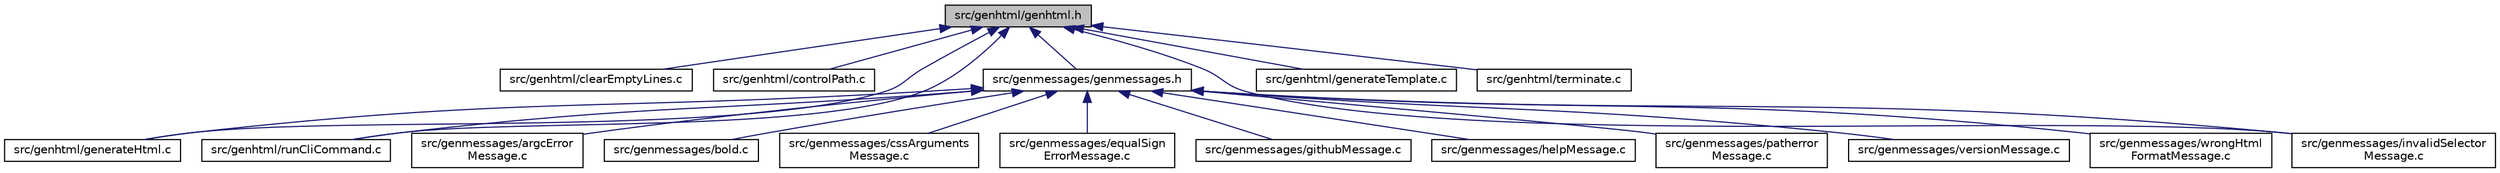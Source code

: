 digraph "src/genhtml/genhtml.h"
{
 // LATEX_PDF_SIZE
  edge [fontname="Helvetica",fontsize="10",labelfontname="Helvetica",labelfontsize="10"];
  node [fontname="Helvetica",fontsize="10",shape=record];
  Node1 [label="src/genhtml/genhtml.h",height=0.2,width=0.4,color="black", fillcolor="grey75", style="filled", fontcolor="black",tooltip=" "];
  Node1 -> Node2 [dir="back",color="midnightblue",fontsize="10",style="solid",fontname="Helvetica"];
  Node2 [label="src/genhtml/clearEmptyLines.c",height=0.2,width=0.4,color="black", fillcolor="white", style="filled",URL="$d9/dfb/clearEmptyLines_8c.html",tooltip=" "];
  Node1 -> Node3 [dir="back",color="midnightblue",fontsize="10",style="solid",fontname="Helvetica"];
  Node3 [label="src/genhtml/controlPath.c",height=0.2,width=0.4,color="black", fillcolor="white", style="filled",URL="$d8/dca/controlPath_8c.html",tooltip=" "];
  Node1 -> Node4 [dir="back",color="midnightblue",fontsize="10",style="solid",fontname="Helvetica"];
  Node4 [label="src/genhtml/generateHtml.c",height=0.2,width=0.4,color="black", fillcolor="white", style="filled",URL="$d5/da3/generateHtml_8c.html",tooltip=" "];
  Node1 -> Node5 [dir="back",color="midnightblue",fontsize="10",style="solid",fontname="Helvetica"];
  Node5 [label="src/genhtml/generateTemplate.c",height=0.2,width=0.4,color="black", fillcolor="white", style="filled",URL="$da/d34/generateTemplate_8c.html",tooltip=" "];
  Node1 -> Node6 [dir="back",color="midnightblue",fontsize="10",style="solid",fontname="Helvetica"];
  Node6 [label="src/genhtml/runCliCommand.c",height=0.2,width=0.4,color="black", fillcolor="white", style="filled",URL="$d8/d32/runCliCommand_8c.html",tooltip=" "];
  Node1 -> Node7 [dir="back",color="midnightblue",fontsize="10",style="solid",fontname="Helvetica"];
  Node7 [label="src/genhtml/terminate.c",height=0.2,width=0.4,color="black", fillcolor="white", style="filled",URL="$dc/d5b/terminate_8c.html",tooltip=" "];
  Node1 -> Node8 [dir="back",color="midnightblue",fontsize="10",style="solid",fontname="Helvetica"];
  Node8 [label="src/genmessages/genmessages.h",height=0.2,width=0.4,color="black", fillcolor="white", style="filled",URL="$d9/d34/genmessages_8h.html",tooltip=" "];
  Node8 -> Node4 [dir="back",color="midnightblue",fontsize="10",style="solid",fontname="Helvetica"];
  Node8 -> Node6 [dir="back",color="midnightblue",fontsize="10",style="solid",fontname="Helvetica"];
  Node8 -> Node9 [dir="back",color="midnightblue",fontsize="10",style="solid",fontname="Helvetica"];
  Node9 [label="src/genmessages/argcError\lMessage.c",height=0.2,width=0.4,color="black", fillcolor="white", style="filled",URL="$d9/d23/argcErrorMessage_8c.html",tooltip=" "];
  Node8 -> Node10 [dir="back",color="midnightblue",fontsize="10",style="solid",fontname="Helvetica"];
  Node10 [label="src/genmessages/bold.c",height=0.2,width=0.4,color="black", fillcolor="white", style="filled",URL="$d5/d79/bold_8c.html",tooltip=" "];
  Node8 -> Node11 [dir="back",color="midnightblue",fontsize="10",style="solid",fontname="Helvetica"];
  Node11 [label="src/genmessages/cssArguments\lMessage.c",height=0.2,width=0.4,color="black", fillcolor="white", style="filled",URL="$d8/d58/cssArgumentsMessage_8c.html",tooltip=" "];
  Node8 -> Node12 [dir="back",color="midnightblue",fontsize="10",style="solid",fontname="Helvetica"];
  Node12 [label="src/genmessages/equalSign\lErrorMessage.c",height=0.2,width=0.4,color="black", fillcolor="white", style="filled",URL="$d4/dd2/equalSignErrorMessage_8c.html",tooltip=" "];
  Node8 -> Node13 [dir="back",color="midnightblue",fontsize="10",style="solid",fontname="Helvetica"];
  Node13 [label="src/genmessages/githubMessage.c",height=0.2,width=0.4,color="black", fillcolor="white", style="filled",URL="$d6/df6/githubMessage_8c.html",tooltip=" "];
  Node8 -> Node14 [dir="back",color="midnightblue",fontsize="10",style="solid",fontname="Helvetica"];
  Node14 [label="src/genmessages/helpMessage.c",height=0.2,width=0.4,color="black", fillcolor="white", style="filled",URL="$df/de2/helpMessage_8c.html",tooltip=" "];
  Node8 -> Node15 [dir="back",color="midnightblue",fontsize="10",style="solid",fontname="Helvetica"];
  Node15 [label="src/genmessages/invalidSelector\lMessage.c",height=0.2,width=0.4,color="black", fillcolor="white", style="filled",URL="$df/d62/invalidSelectorMessage_8c.html",tooltip=" "];
  Node8 -> Node16 [dir="back",color="midnightblue",fontsize="10",style="solid",fontname="Helvetica"];
  Node16 [label="src/genmessages/patherror\lMessage.c",height=0.2,width=0.4,color="black", fillcolor="white", style="filled",URL="$df/d2a/patherrorMessage_8c.html",tooltip=" "];
  Node8 -> Node17 [dir="back",color="midnightblue",fontsize="10",style="solid",fontname="Helvetica"];
  Node17 [label="src/genmessages/versionMessage.c",height=0.2,width=0.4,color="black", fillcolor="white", style="filled",URL="$d9/d70/versionMessage_8c.html",tooltip=" "];
  Node8 -> Node18 [dir="back",color="midnightblue",fontsize="10",style="solid",fontname="Helvetica"];
  Node18 [label="src/genmessages/wrongHtml\lFormatMessage.c",height=0.2,width=0.4,color="black", fillcolor="white", style="filled",URL="$df/d45/wrongHtmlFormatMessage_8c.html",tooltip=" "];
  Node1 -> Node15 [dir="back",color="midnightblue",fontsize="10",style="solid",fontname="Helvetica"];
}
